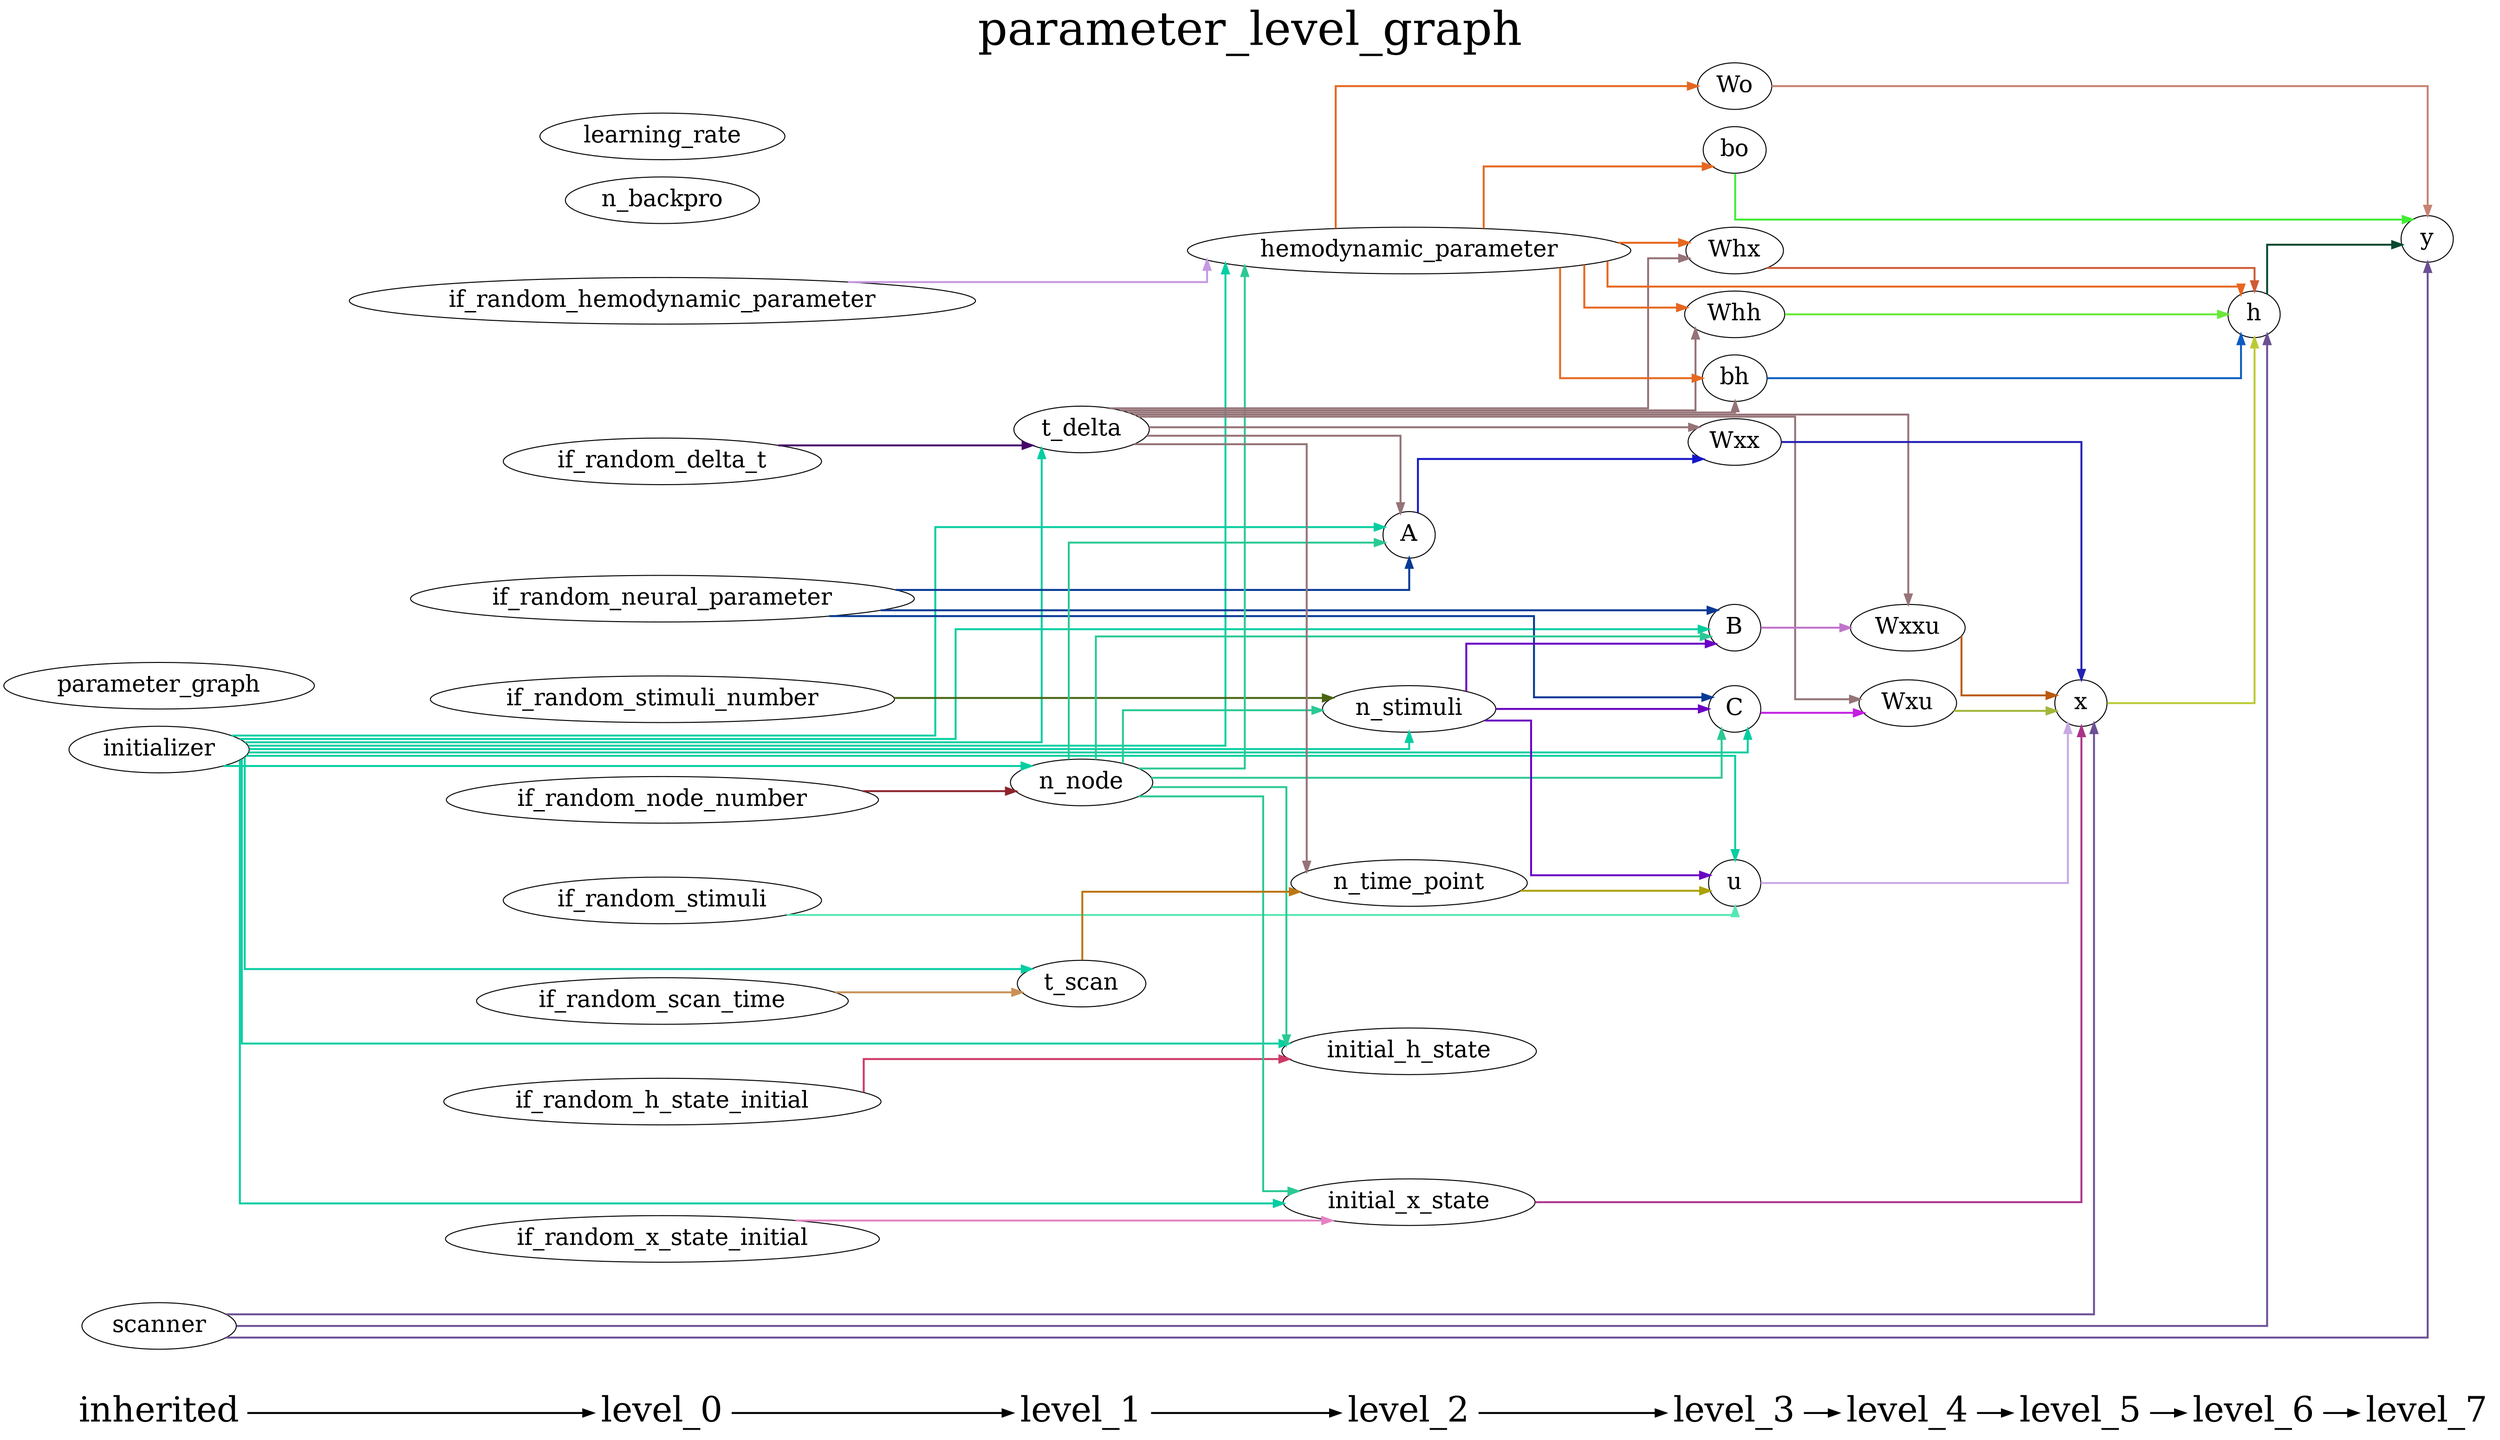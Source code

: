 digraph G {
          splines=ortho;
          fontsize = 48;
          rankdir = "LR";
          node[fontsize=24];
          edge[penwidth=2];
          {
          node [shape=plaintext fontsize=36];
          inherited -> 
          level_0 -> 
          level_1 -> 
          level_2 -> 
          level_3 -> 
          level_4 -> 
          level_5 -> 
          level_6 -> 
          level_7
          }
          {rank = same;
          inherited;
          initializer;
          parameter_graph;
          scanner;
          }
          {rank = same;
          level_0;
          if_random_neural_parameter;
          if_random_hemodynamic_parameter;
          if_random_x_state_initial;
          if_random_h_state_initial;
          if_random_stimuli;
          if_random_node_number;
          if_random_stimuli_number;
          if_random_delta_t;
          if_random_scan_time;
          n_backpro;
          learning_rate;
          }
          {rank = same;
          level_1;
          n_node;
          t_delta;
          t_scan;
          }
          {rank = same;
          level_2;
          n_time_point;
          n_stimuli;
          A;
          hemodynamic_parameter;
          initial_x_state;
          initial_h_state;
          }
          {rank = same;
          level_3;
          u;
          B;
          C;
          Wxx;
          Whx;
          Whh;
          bh;
          Wo;
          bo;
          }
          {rank = same;
          level_4;
          Wxxu;
          Wxu;
          }
          {rank = same;
          level_5;
          x;
          }
          {rank = same;
          level_6;
          h;
          }
          {rank = same;
          level_7;
          y;
          }
          t_delta -> n_time_point [color="#957377"];
          t_delta -> Wxu [color="#957377"];
          t_delta -> bh [color="#957377"];
          t_delta -> Whh [color="#957377"];
          t_delta -> Wxxu [color="#957377"];
          t_delta -> Wxx [color="#957377"];
          t_delta -> A [color="#957377"];
          t_delta -> Whx [color="#957377"];
          n_time_point -> u [color="#ACA109"];
          initial_x_state -> x [color="#AB3288"];
          Wxu -> x [color="#A2B73A"];
          scanner -> x [color="#6C5095"];
          scanner -> h [color="#6C5095"];
          scanner -> y [color="#6C5095"];
          n_node -> n_stimuli [color="#2BC994"];
          n_node -> initial_x_state [color="#2BC994"];
          n_node -> hemodynamic_parameter [color="#2BC994"];
          n_node -> initial_h_state [color="#2BC994"];
          n_node -> B [color="#2BC994"];
          n_node -> C [color="#2BC994"];
          n_node -> A [color="#2BC994"];
          bh -> h [color="#0B5CC0"];
          if_random_delta_t -> t_delta [color="#46066A"];
          initializer -> t_delta [color="#04CEA1"];
          initializer -> n_node [color="#04CEA1"];
          initializer -> n_stimuli [color="#04CEA1"];
          initializer -> initial_x_state [color="#04CEA1"];
          initializer -> hemodynamic_parameter [color="#04CEA1"];
          initializer -> u [color="#04CEA1"];
          initializer -> initial_h_state [color="#04CEA1"];
          initializer -> B [color="#04CEA1"];
          initializer -> C [color="#04CEA1"];
          initializer -> A [color="#04CEA1"];
          initializer -> t_scan [color="#04CEA1"];
          learning_rate ;
          Wxxu -> x [color="#BC5A0E"];
          if_random_scan_time -> t_scan [color="#C89155"];
          Wo -> y [color="#C58373"];
          n_stimuli -> u [color="#6A03C4"];
          n_stimuli -> B [color="#6A03C4"];
          n_stimuli -> C [color="#6A03C4"];
          if_random_neural_parameter -> B [color="#063995"];
          if_random_neural_parameter -> C [color="#063995"];
          if_random_neural_parameter -> A [color="#063995"];
          Whh -> h [color="#69E839"];
          if_random_x_state_initial -> initial_x_state [color="#E582C4"];
          Whx -> h [color="#CE5B36"];
          hemodynamic_parameter -> bh [color="#E66720"];
          hemodynamic_parameter -> Wo [color="#E66720"];
          hemodynamic_parameter -> Whh [color="#E66720"];
          hemodynamic_parameter -> bo [color="#E66720"];
          hemodynamic_parameter -> h [color="#E66720"];
          hemodynamic_parameter -> Whx [color="#E66720"];
          parameter_graph ;
          u -> x [color="#C8A9E4"];
          Wxx -> x [color="#2420B5"];
          initial_h_state ;
          B -> Wxxu [color="#C073CB"];
          n_backpro ;
          bo -> y [color="#41EC35"];
          x -> h [color="#BBCB34"];
          C -> Wxu [color="#C31EE3"];
          h -> y [color="#084931"];
          A -> Wxx [color="#1517CA"];
          if_random_h_state_initial -> initial_h_state [color="#CC3966"];
          if_random_stimuli -> u [color="#56E8B2"];
          if_random_stimuli_number -> n_stimuli [color="#486411"];
          y ;
          if_random_node_number -> n_node [color="#8E232B"];
          if_random_hemodynamic_parameter -> hemodynamic_parameter [color="#C698E2"];
          t_scan -> n_time_point [color="#BC7513"];
          labelloc = "t";
          label = "parameter_level_graph";
}